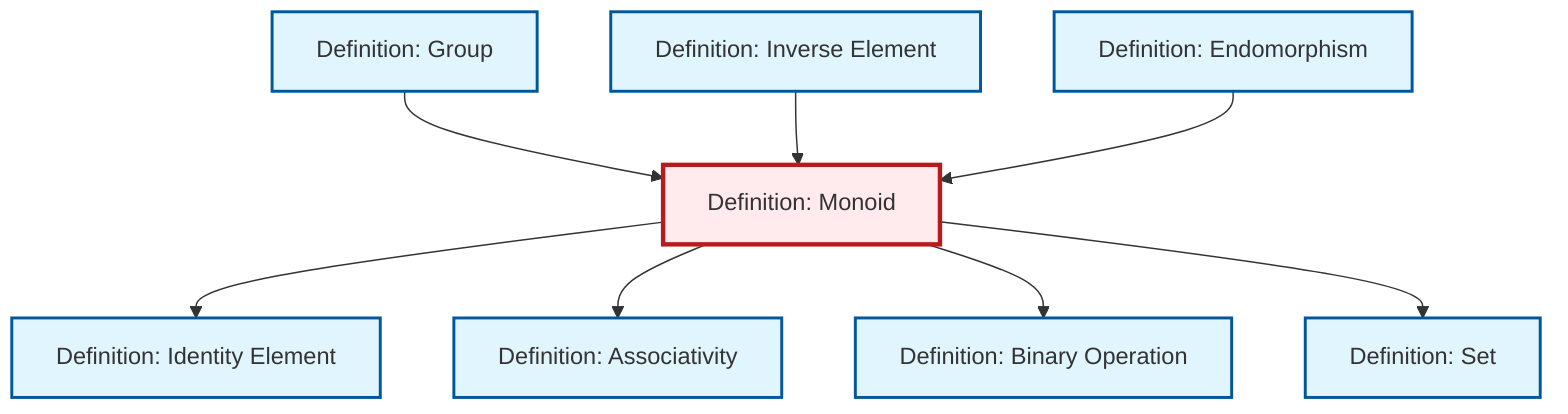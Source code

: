 graph TD
    classDef definition fill:#e1f5fe,stroke:#01579b,stroke-width:2px
    classDef theorem fill:#f3e5f5,stroke:#4a148c,stroke-width:2px
    classDef axiom fill:#fff3e0,stroke:#e65100,stroke-width:2px
    classDef example fill:#e8f5e9,stroke:#1b5e20,stroke-width:2px
    classDef current fill:#ffebee,stroke:#b71c1c,stroke-width:3px
    def-monoid["Definition: Monoid"]:::definition
    def-identity-element["Definition: Identity Element"]:::definition
    def-set["Definition: Set"]:::definition
    def-endomorphism["Definition: Endomorphism"]:::definition
    def-group["Definition: Group"]:::definition
    def-associativity["Definition: Associativity"]:::definition
    def-inverse-element["Definition: Inverse Element"]:::definition
    def-binary-operation["Definition: Binary Operation"]:::definition
    def-group --> def-monoid
    def-inverse-element --> def-monoid
    def-monoid --> def-identity-element
    def-monoid --> def-associativity
    def-monoid --> def-binary-operation
    def-monoid --> def-set
    def-endomorphism --> def-monoid
    class def-monoid current
